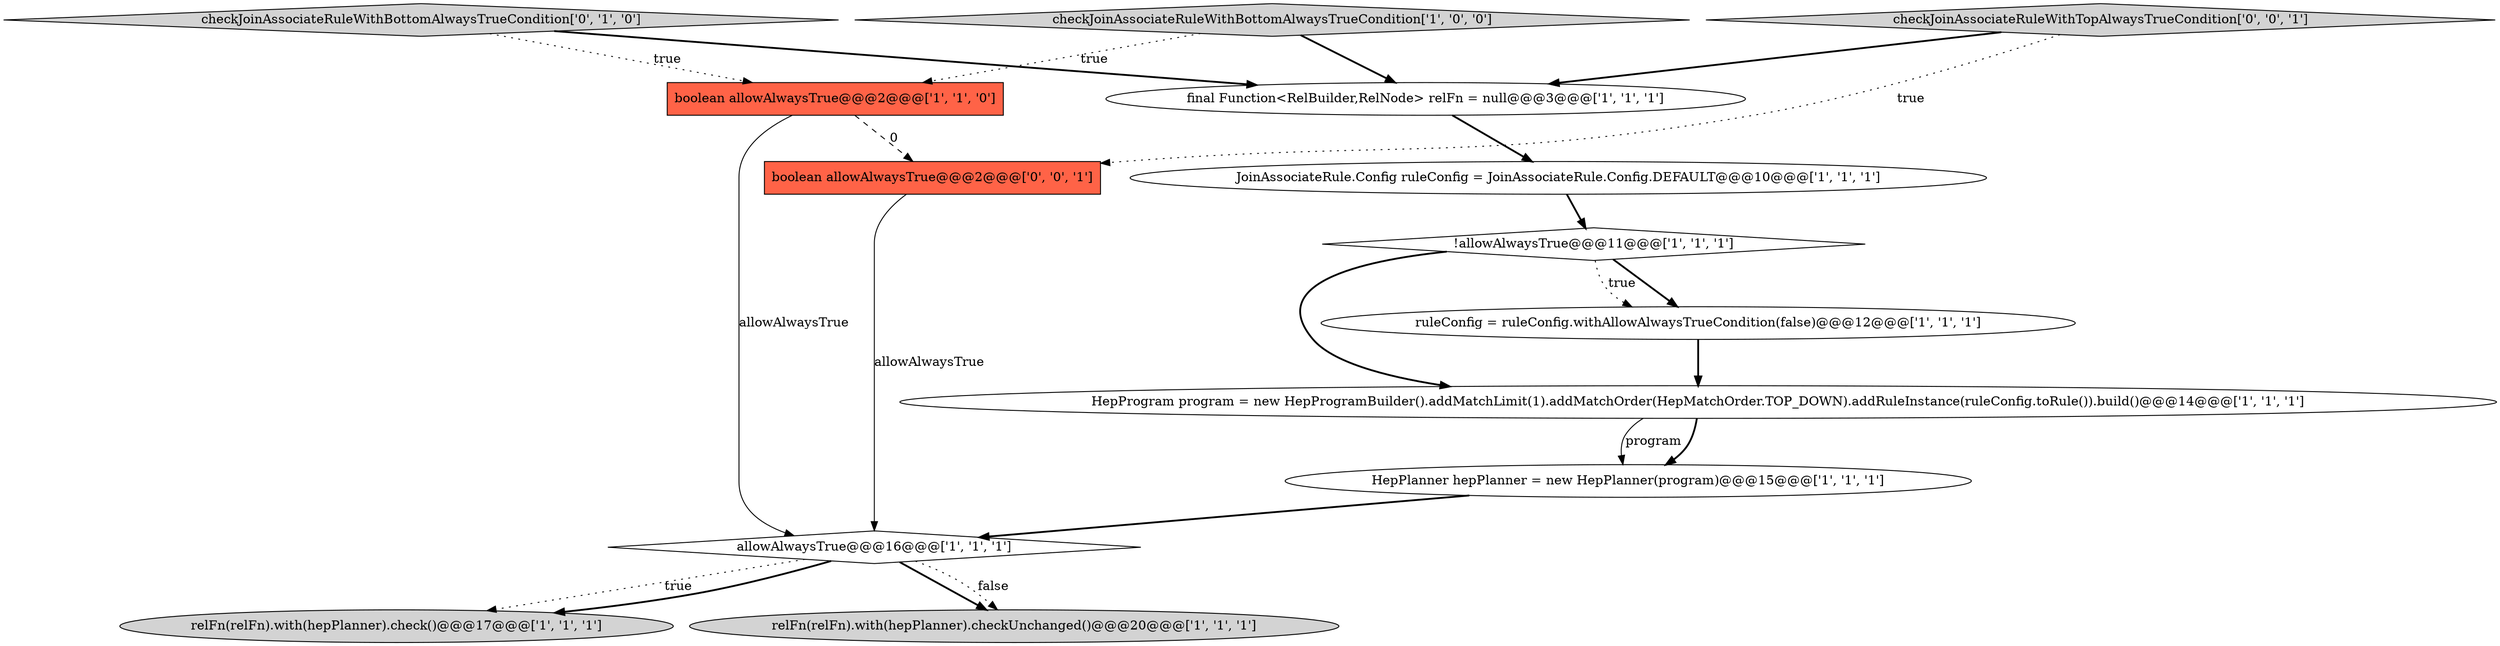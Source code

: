 digraph {
5 [style = filled, label = "HepProgram program = new HepProgramBuilder().addMatchLimit(1).addMatchOrder(HepMatchOrder.TOP_DOWN).addRuleInstance(ruleConfig.toRule()).build()@@@14@@@['1', '1', '1']", fillcolor = white, shape = ellipse image = "AAA0AAABBB1BBB"];
2 [style = filled, label = "relFn(relFn).with(hepPlanner).check()@@@17@@@['1', '1', '1']", fillcolor = lightgray, shape = ellipse image = "AAA0AAABBB1BBB"];
8 [style = filled, label = "relFn(relFn).with(hepPlanner).checkUnchanged()@@@20@@@['1', '1', '1']", fillcolor = lightgray, shape = ellipse image = "AAA0AAABBB1BBB"];
12 [style = filled, label = "boolean allowAlwaysTrue@@@2@@@['0', '0', '1']", fillcolor = tomato, shape = box image = "AAA0AAABBB3BBB"];
10 [style = filled, label = "HepPlanner hepPlanner = new HepPlanner(program)@@@15@@@['1', '1', '1']", fillcolor = white, shape = ellipse image = "AAA0AAABBB1BBB"];
1 [style = filled, label = "boolean allowAlwaysTrue@@@2@@@['1', '1', '0']", fillcolor = tomato, shape = box image = "AAA0AAABBB1BBB"];
6 [style = filled, label = "JoinAssociateRule.Config ruleConfig = JoinAssociateRule.Config.DEFAULT@@@10@@@['1', '1', '1']", fillcolor = white, shape = ellipse image = "AAA0AAABBB1BBB"];
7 [style = filled, label = "allowAlwaysTrue@@@16@@@['1', '1', '1']", fillcolor = white, shape = diamond image = "AAA0AAABBB1BBB"];
4 [style = filled, label = "ruleConfig = ruleConfig.withAllowAlwaysTrueCondition(false)@@@12@@@['1', '1', '1']", fillcolor = white, shape = ellipse image = "AAA0AAABBB1BBB"];
0 [style = filled, label = "!allowAlwaysTrue@@@11@@@['1', '1', '1']", fillcolor = white, shape = diamond image = "AAA0AAABBB1BBB"];
9 [style = filled, label = "checkJoinAssociateRuleWithBottomAlwaysTrueCondition['1', '0', '0']", fillcolor = lightgray, shape = diamond image = "AAA0AAABBB1BBB"];
11 [style = filled, label = "checkJoinAssociateRuleWithBottomAlwaysTrueCondition['0', '1', '0']", fillcolor = lightgray, shape = diamond image = "AAA0AAABBB2BBB"];
13 [style = filled, label = "checkJoinAssociateRuleWithTopAlwaysTrueCondition['0', '0', '1']", fillcolor = lightgray, shape = diamond image = "AAA0AAABBB3BBB"];
3 [style = filled, label = "final Function<RelBuilder,RelNode> relFn = null@@@3@@@['1', '1', '1']", fillcolor = white, shape = ellipse image = "AAA0AAABBB1BBB"];
7->2 [style = dotted, label="true"];
11->3 [style = bold, label=""];
1->7 [style = solid, label="allowAlwaysTrue"];
7->8 [style = bold, label=""];
0->4 [style = bold, label=""];
6->0 [style = bold, label=""];
4->5 [style = bold, label=""];
9->3 [style = bold, label=""];
9->1 [style = dotted, label="true"];
12->7 [style = solid, label="allowAlwaysTrue"];
5->10 [style = bold, label=""];
3->6 [style = bold, label=""];
5->10 [style = solid, label="program"];
10->7 [style = bold, label=""];
11->1 [style = dotted, label="true"];
1->12 [style = dashed, label="0"];
13->3 [style = bold, label=""];
7->8 [style = dotted, label="false"];
0->4 [style = dotted, label="true"];
0->5 [style = bold, label=""];
13->12 [style = dotted, label="true"];
7->2 [style = bold, label=""];
}
